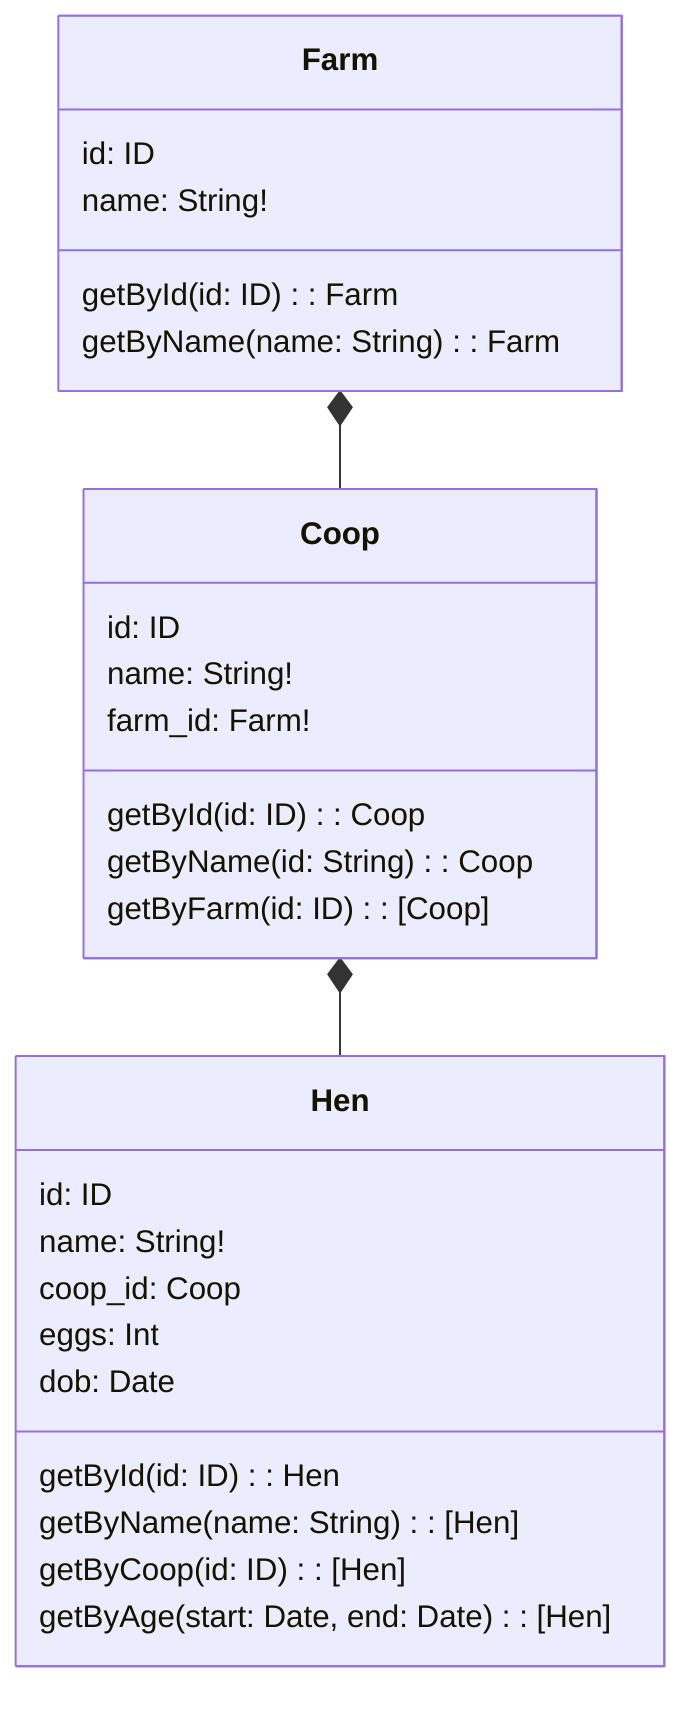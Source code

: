 classDiagram

    Farm *-- Coop
    class Farm {
        id: ID
        name: String!

        getById(id: ID): Farm
        getByName(name: String): Farm
    }


    Coop *-- Hen
    class Coop {
        id: ID
        name: String!
        farm_id: Farm!

        getById(id: ID): Coop
        getByName(id: String): Coop
        getByFarm(id: ID): [Coop]
    }

    class Hen {

        id: ID
        name: String!
        coop_id: Coop
        eggs: Int
        dob: Date

        getById(id: ID): Hen
        getByName(name: String): [Hen]
        getByCoop(id: ID): [Hen]
        getByAge(start: Date, end: Date): [Hen]
    }